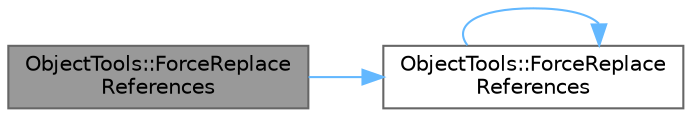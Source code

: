digraph "ObjectTools::ForceReplaceReferences"
{
 // INTERACTIVE_SVG=YES
 // LATEX_PDF_SIZE
  bgcolor="transparent";
  edge [fontname=Helvetica,fontsize=10,labelfontname=Helvetica,labelfontsize=10];
  node [fontname=Helvetica,fontsize=10,shape=box,height=0.2,width=0.4];
  rankdir="LR";
  Node1 [id="Node000001",label="ObjectTools::ForceReplace\lReferences",height=0.2,width=0.4,color="gray40", fillcolor="grey60", style="filled", fontcolor="black",tooltip=" "];
  Node1 -> Node2 [id="edge1_Node000001_Node000002",color="steelblue1",style="solid",tooltip=" "];
  Node2 [id="Node000002",label="ObjectTools::ForceReplace\lReferences",height=0.2,width=0.4,color="grey40", fillcolor="white", style="filled",URL="$d0/d69/namespaceObjectTools.html#a84e7df287b7a2a9862ecaa220faa6802",tooltip="Forcefully replaces references to passed in objects."];
  Node2 -> Node2 [id="edge2_Node000002_Node000002",color="steelblue1",style="solid",tooltip=" "];
}
